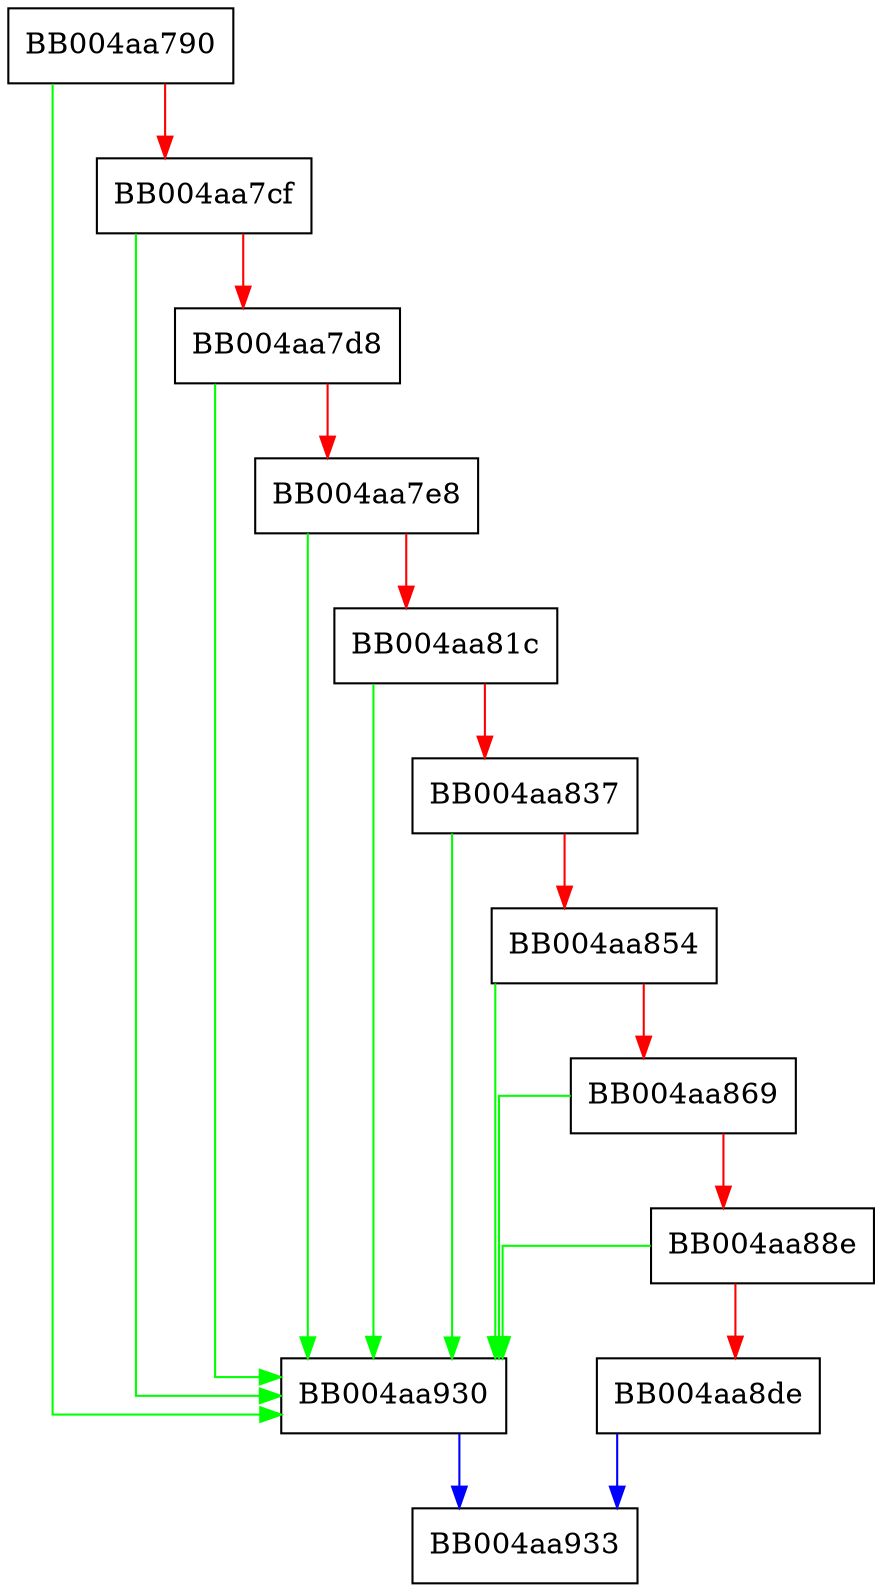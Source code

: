 digraph tls13_export_keying_material {
  node [shape="box"];
  graph [splines=ortho];
  BB004aa790 -> BB004aa930 [color="green"];
  BB004aa790 -> BB004aa7cf [color="red"];
  BB004aa7cf -> BB004aa930 [color="green"];
  BB004aa7cf -> BB004aa7d8 [color="red"];
  BB004aa7d8 -> BB004aa930 [color="green"];
  BB004aa7d8 -> BB004aa7e8 [color="red"];
  BB004aa7e8 -> BB004aa930 [color="green"];
  BB004aa7e8 -> BB004aa81c [color="red"];
  BB004aa81c -> BB004aa930 [color="green"];
  BB004aa81c -> BB004aa837 [color="red"];
  BB004aa837 -> BB004aa930 [color="green"];
  BB004aa837 -> BB004aa854 [color="red"];
  BB004aa854 -> BB004aa930 [color="green"];
  BB004aa854 -> BB004aa869 [color="red"];
  BB004aa869 -> BB004aa930 [color="green"];
  BB004aa869 -> BB004aa88e [color="red"];
  BB004aa88e -> BB004aa930 [color="green"];
  BB004aa88e -> BB004aa8de [color="red"];
  BB004aa8de -> BB004aa933 [color="blue"];
  BB004aa930 -> BB004aa933 [color="blue"];
}